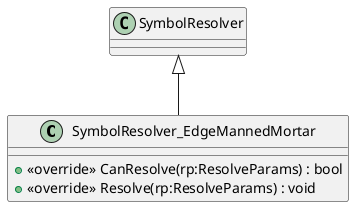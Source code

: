 @startuml
class SymbolResolver_EdgeMannedMortar {
    + <<override>> CanResolve(rp:ResolveParams) : bool
    + <<override>> Resolve(rp:ResolveParams) : void
}
SymbolResolver <|-- SymbolResolver_EdgeMannedMortar
@enduml

